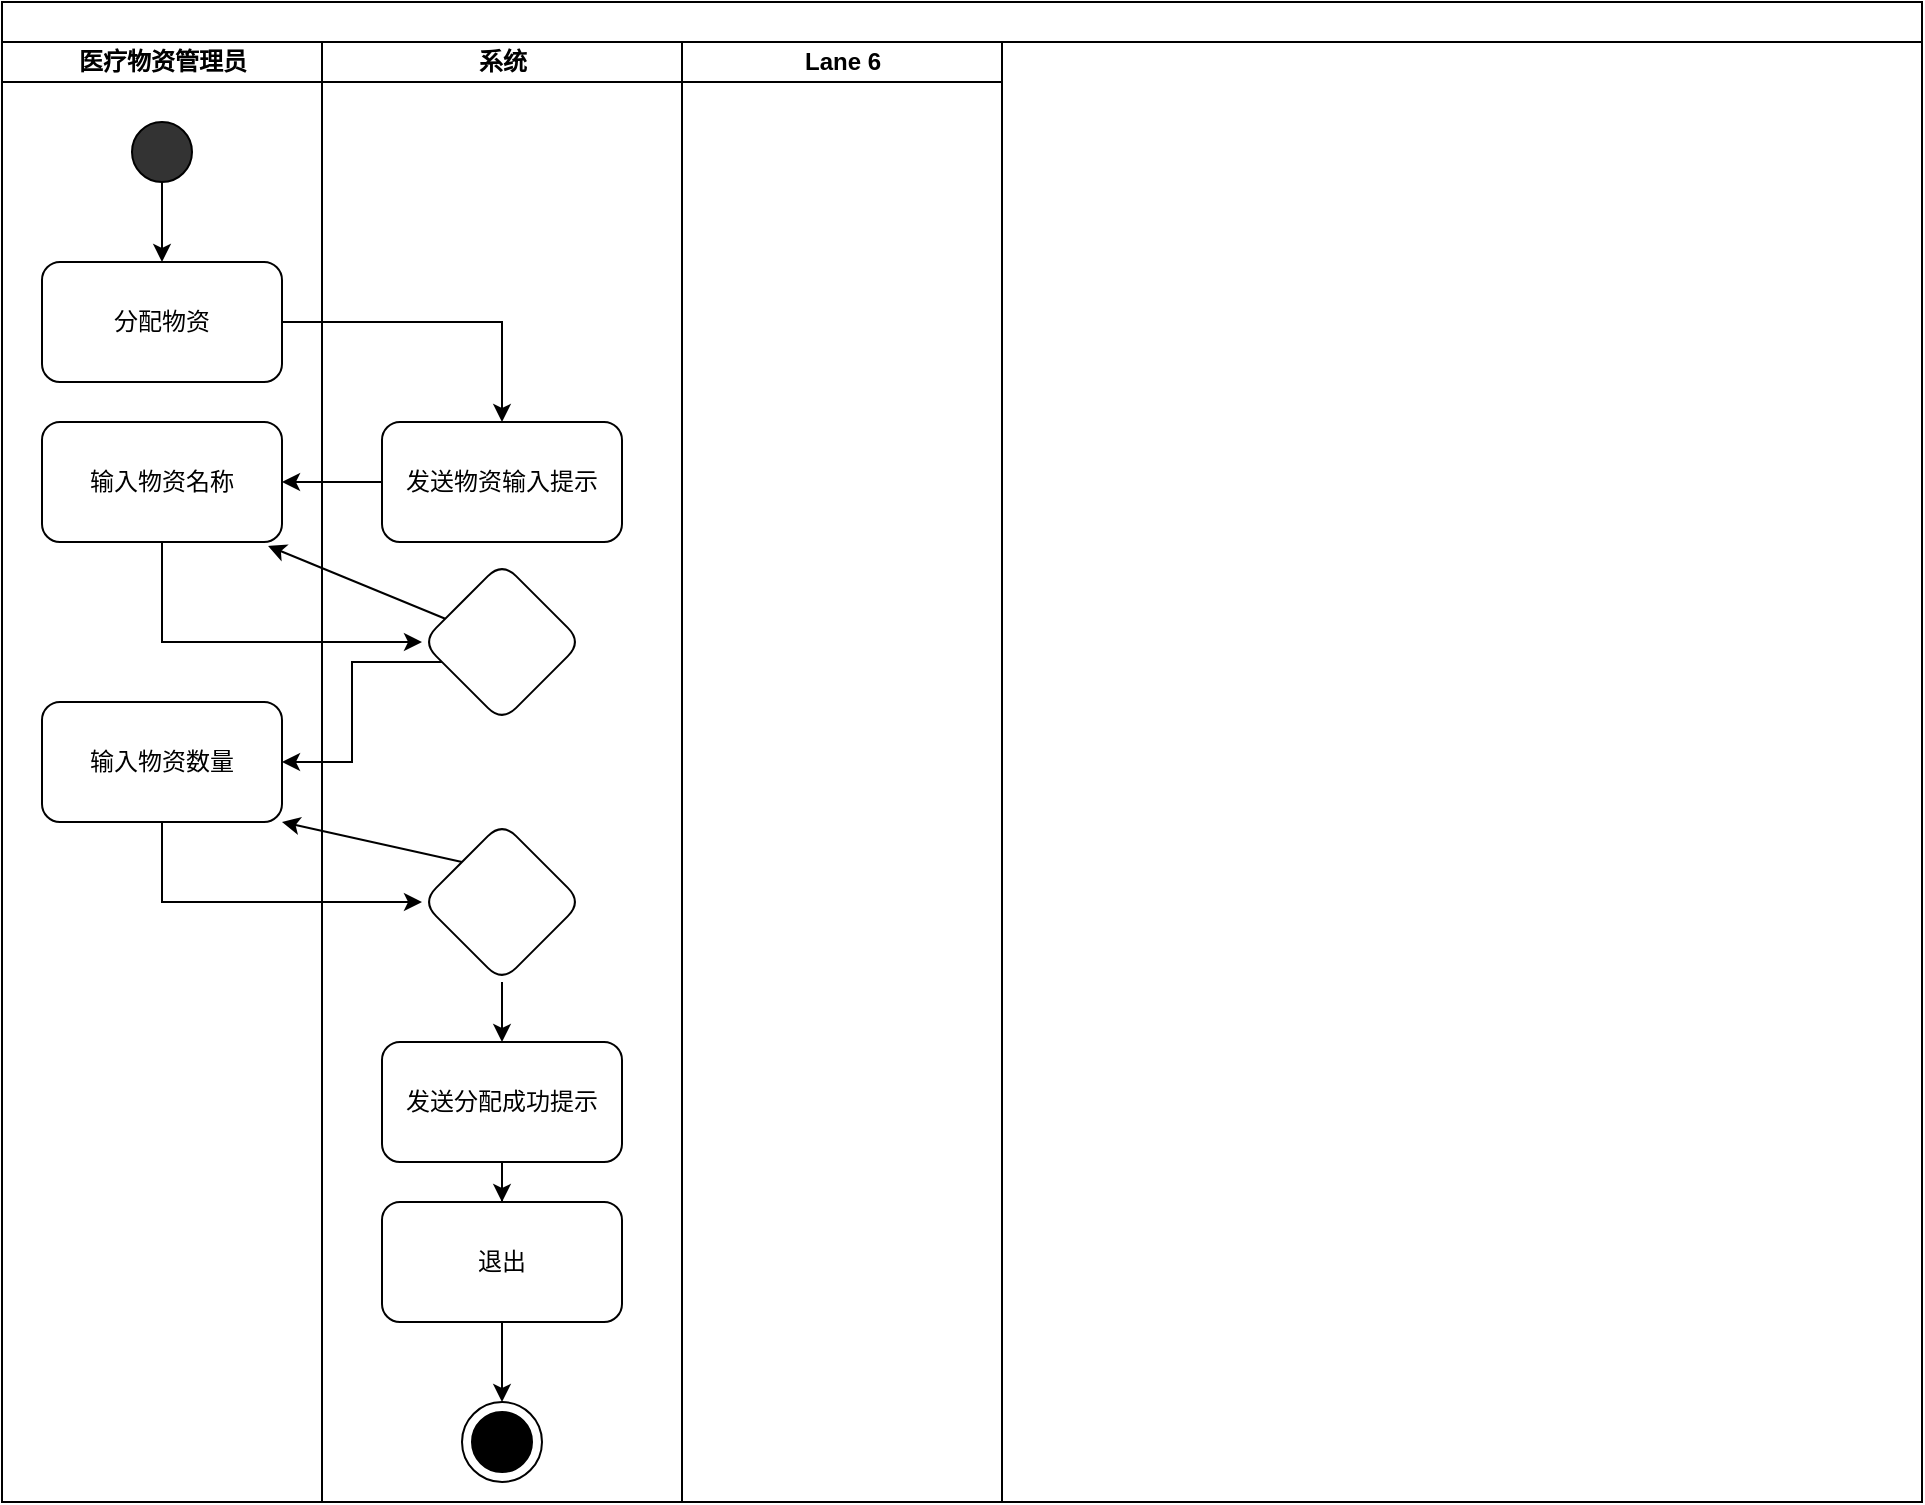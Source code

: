 <mxfile version="13.8.0" type="github">
  <diagram name="Page-1" id="74e2e168-ea6b-b213-b513-2b3c1d86103e">
    <mxGraphModel dx="1426" dy="832" grid="1" gridSize="10" guides="1" tooltips="1" connect="1" arrows="1" fold="1" page="1" pageScale="1" pageWidth="1100" pageHeight="850" background="#ffffff" math="0" shadow="0">
      <root>
        <mxCell id="0" />
        <mxCell id="1" parent="0" />
        <mxCell id="77e6c97f196da883-1" value="" style="swimlane;html=1;childLayout=stackLayout;startSize=20;rounded=0;shadow=0;labelBackgroundColor=none;strokeWidth=1;fontFamily=Verdana;fontSize=8;align=center;" parent="1" vertex="1">
          <mxGeometry x="70" y="50" width="960" height="750" as="geometry" />
        </mxCell>
        <mxCell id="107ba76e4e335f99-1" style="edgeStyle=orthogonalEdgeStyle;rounded=1;html=1;labelBackgroundColor=none;startArrow=none;startFill=0;startSize=5;endArrow=classicThin;endFill=1;endSize=5;jettySize=auto;orthogonalLoop=1;strokeWidth=1;fontFamily=Verdana;fontSize=8" parent="77e6c97f196da883-1" source="77e6c97f196da883-17" edge="1">
          <mxGeometry relative="1" as="geometry">
            <mxPoint x="510" y="450" as="targetPoint" />
          </mxGeometry>
        </mxCell>
        <mxCell id="107ba76e4e335f99-3" style="edgeStyle=orthogonalEdgeStyle;rounded=1;html=1;labelBackgroundColor=none;startArrow=none;startFill=0;startSize=5;endArrow=classicThin;endFill=1;endSize=5;jettySize=auto;orthogonalLoop=1;strokeColor=#000000;strokeWidth=1;fontFamily=Verdana;fontSize=8;fontColor=#000000;" parent="77e6c97f196da883-1" target="77e6c97f196da883-19" edge="1">
          <mxGeometry relative="1" as="geometry">
            <mxPoint x="510" y="610" as="sourcePoint" />
          </mxGeometry>
        </mxCell>
        <mxCell id="77e6c97f196da883-3" value="医疗物资管理员" style="swimlane;html=1;startSize=20;" parent="77e6c97f196da883-1" vertex="1">
          <mxGeometry y="20" width="160" height="730" as="geometry" />
        </mxCell>
        <mxCell id="43SZNCcPnYKjRnb0g4TB-17" value="输入物资数量" style="whiteSpace=wrap;html=1;rounded=1;" vertex="1" parent="77e6c97f196da883-3">
          <mxGeometry x="20" y="330" width="120" height="60" as="geometry" />
        </mxCell>
        <mxCell id="43SZNCcPnYKjRnb0g4TB-11" value="输入物资名称" style="whiteSpace=wrap;html=1;rounded=1;" vertex="1" parent="77e6c97f196da883-3">
          <mxGeometry x="20" y="190" width="120" height="60" as="geometry" />
        </mxCell>
        <mxCell id="43SZNCcPnYKjRnb0g4TB-4" value="" style="verticalLabelPosition=bottom;verticalAlign=top;html=1;shape=mxgraph.flowchart.on-page_reference;fillColor=#333333;" vertex="1" parent="77e6c97f196da883-3">
          <mxGeometry x="65" y="40" width="30" height="30" as="geometry" />
        </mxCell>
        <mxCell id="43SZNCcPnYKjRnb0g4TB-6" value="" style="edgeStyle=orthogonalEdgeStyle;rounded=0;orthogonalLoop=1;jettySize=auto;html=1;" edge="1" parent="77e6c97f196da883-3" source="43SZNCcPnYKjRnb0g4TB-4" target="43SZNCcPnYKjRnb0g4TB-8">
          <mxGeometry relative="1" as="geometry">
            <mxPoint x="80" y="110" as="targetPoint" />
          </mxGeometry>
        </mxCell>
        <mxCell id="43SZNCcPnYKjRnb0g4TB-8" value="分配物资" style="rounded=1;whiteSpace=wrap;html=1;" vertex="1" parent="77e6c97f196da883-3">
          <mxGeometry x="20" y="110" width="120" height="60" as="geometry" />
        </mxCell>
        <mxCell id="77e6c97f196da883-6" value="系统" style="swimlane;html=1;startSize=20;" parent="77e6c97f196da883-1" vertex="1">
          <mxGeometry x="160" y="20" width="180" height="730" as="geometry" />
        </mxCell>
        <mxCell id="77e6c97f196da883-37" style="edgeStyle=orthogonalEdgeStyle;rounded=1;html=1;labelBackgroundColor=none;startArrow=none;startFill=0;startSize=5;endArrow=classicThin;endFill=1;endSize=5;jettySize=auto;orthogonalLoop=1;strokeWidth=1;fontFamily=Verdana;fontSize=8" parent="77e6c97f196da883-6" source="77e6c97f196da883-18" edge="1">
          <mxGeometry relative="1" as="geometry">
            <mxPoint x="80" y="480" as="targetPoint" />
          </mxGeometry>
        </mxCell>
        <mxCell id="77e6c97f196da883-38" style="edgeStyle=orthogonalEdgeStyle;rounded=1;html=1;labelBackgroundColor=none;startArrow=none;startFill=0;startSize=5;endArrow=classicThin;endFill=1;endSize=5;jettySize=auto;orthogonalLoop=1;strokeWidth=1;fontFamily=Verdana;fontSize=8" parent="77e6c97f196da883-6" source="77e6c97f196da883-21" edge="1">
          <mxGeometry relative="1" as="geometry">
            <mxPoint x="80" y="560" as="targetPoint" />
          </mxGeometry>
        </mxCell>
        <mxCell id="43SZNCcPnYKjRnb0g4TB-26" value="" style="ellipse;whiteSpace=wrap;html=1;aspect=fixed;fillColor=#FFFFFF;" vertex="1" parent="77e6c97f196da883-6">
          <mxGeometry x="70" y="680" width="40" height="40" as="geometry" />
        </mxCell>
        <mxCell id="43SZNCcPnYKjRnb0g4TB-23" value="发送分配成功提示" style="whiteSpace=wrap;html=1;rounded=1;" vertex="1" parent="77e6c97f196da883-6">
          <mxGeometry x="30" y="500" width="120" height="60" as="geometry" />
        </mxCell>
        <mxCell id="43SZNCcPnYKjRnb0g4TB-20" value="" style="rhombus;whiteSpace=wrap;html=1;rounded=1;" vertex="1" parent="77e6c97f196da883-6">
          <mxGeometry x="50" y="390" width="80" height="80" as="geometry" />
        </mxCell>
        <mxCell id="43SZNCcPnYKjRnb0g4TB-9" value="发送物资输入提示" style="whiteSpace=wrap;html=1;rounded=1;" vertex="1" parent="77e6c97f196da883-6">
          <mxGeometry x="30" y="190" width="120" height="60" as="geometry" />
        </mxCell>
        <mxCell id="43SZNCcPnYKjRnb0g4TB-13" value="" style="rhombus;whiteSpace=wrap;html=1;rounded=1;" vertex="1" parent="77e6c97f196da883-6">
          <mxGeometry x="50" y="260" width="80" height="80" as="geometry" />
        </mxCell>
        <mxCell id="43SZNCcPnYKjRnb0g4TB-24" value="" style="edgeStyle=orthogonalEdgeStyle;rounded=0;orthogonalLoop=1;jettySize=auto;html=1;" edge="1" parent="77e6c97f196da883-6" source="43SZNCcPnYKjRnb0g4TB-20" target="43SZNCcPnYKjRnb0g4TB-23">
          <mxGeometry relative="1" as="geometry" />
        </mxCell>
        <mxCell id="43SZNCcPnYKjRnb0g4TB-30" value="" style="edgeStyle=orthogonalEdgeStyle;rounded=0;orthogonalLoop=1;jettySize=auto;html=1;" edge="1" parent="77e6c97f196da883-6" source="43SZNCcPnYKjRnb0g4TB-23" target="43SZNCcPnYKjRnb0g4TB-29">
          <mxGeometry relative="1" as="geometry" />
        </mxCell>
        <mxCell id="43SZNCcPnYKjRnb0g4TB-29" value="退出" style="whiteSpace=wrap;html=1;rounded=1;" vertex="1" parent="77e6c97f196da883-6">
          <mxGeometry x="30" y="580" width="120" height="60" as="geometry" />
        </mxCell>
        <mxCell id="43SZNCcPnYKjRnb0g4TB-27" value="" style="ellipse;whiteSpace=wrap;html=1;aspect=fixed;fillColor=#000000;" vertex="1" parent="77e6c97f196da883-6">
          <mxGeometry x="75" y="685" width="30" height="30" as="geometry" />
        </mxCell>
        <mxCell id="43SZNCcPnYKjRnb0g4TB-33" value="" style="endArrow=classic;html=1;entryX=0.5;entryY=0;entryDx=0;entryDy=0;exitX=0.5;exitY=1;exitDx=0;exitDy=0;" edge="1" parent="77e6c97f196da883-6" source="43SZNCcPnYKjRnb0g4TB-29" target="43SZNCcPnYKjRnb0g4TB-26">
          <mxGeometry width="50" height="50" relative="1" as="geometry">
            <mxPoint x="470" y="380" as="sourcePoint" />
            <mxPoint x="520" y="330" as="targetPoint" />
          </mxGeometry>
        </mxCell>
        <mxCell id="77e6c97f196da883-7" value="Lane 6" style="swimlane;html=1;startSize=20;" parent="77e6c97f196da883-1" vertex="1">
          <mxGeometry x="340" y="20" width="160" height="730" as="geometry" />
        </mxCell>
        <mxCell id="43SZNCcPnYKjRnb0g4TB-10" value="" style="edgeStyle=orthogonalEdgeStyle;rounded=0;orthogonalLoop=1;jettySize=auto;html=1;" edge="1" parent="77e6c97f196da883-1" source="43SZNCcPnYKjRnb0g4TB-8" target="43SZNCcPnYKjRnb0g4TB-9">
          <mxGeometry relative="1" as="geometry" />
        </mxCell>
        <mxCell id="43SZNCcPnYKjRnb0g4TB-12" value="" style="edgeStyle=orthogonalEdgeStyle;rounded=0;orthogonalLoop=1;jettySize=auto;html=1;" edge="1" parent="77e6c97f196da883-1" source="43SZNCcPnYKjRnb0g4TB-9" target="43SZNCcPnYKjRnb0g4TB-11">
          <mxGeometry relative="1" as="geometry" />
        </mxCell>
        <mxCell id="43SZNCcPnYKjRnb0g4TB-14" value="" style="edgeStyle=orthogonalEdgeStyle;rounded=0;orthogonalLoop=1;jettySize=auto;html=1;" edge="1" parent="77e6c97f196da883-1" source="43SZNCcPnYKjRnb0g4TB-11" target="43SZNCcPnYKjRnb0g4TB-13">
          <mxGeometry relative="1" as="geometry">
            <Array as="points">
              <mxPoint x="80" y="320" />
            </Array>
          </mxGeometry>
        </mxCell>
        <mxCell id="43SZNCcPnYKjRnb0g4TB-18" value="" style="edgeStyle=orthogonalEdgeStyle;rounded=0;orthogonalLoop=1;jettySize=auto;html=1;" edge="1" parent="77e6c97f196da883-1" source="43SZNCcPnYKjRnb0g4TB-13" target="43SZNCcPnYKjRnb0g4TB-17">
          <mxGeometry relative="1" as="geometry">
            <Array as="points">
              <mxPoint x="175" y="330" />
              <mxPoint x="175" y="380" />
            </Array>
          </mxGeometry>
        </mxCell>
        <mxCell id="43SZNCcPnYKjRnb0g4TB-19" value="" style="endArrow=classic;html=1;entryX=0.942;entryY=1.033;entryDx=0;entryDy=0;entryPerimeter=0;" edge="1" parent="77e6c97f196da883-1" source="43SZNCcPnYKjRnb0g4TB-13" target="43SZNCcPnYKjRnb0g4TB-11">
          <mxGeometry width="50" height="50" relative="1" as="geometry">
            <mxPoint x="630" y="410" as="sourcePoint" />
            <mxPoint x="680" y="360" as="targetPoint" />
          </mxGeometry>
        </mxCell>
        <mxCell id="43SZNCcPnYKjRnb0g4TB-21" value="" style="edgeStyle=orthogonalEdgeStyle;rounded=0;orthogonalLoop=1;jettySize=auto;html=1;" edge="1" parent="77e6c97f196da883-1" source="43SZNCcPnYKjRnb0g4TB-17" target="43SZNCcPnYKjRnb0g4TB-20">
          <mxGeometry relative="1" as="geometry">
            <Array as="points">
              <mxPoint x="80" y="450" />
            </Array>
          </mxGeometry>
        </mxCell>
        <mxCell id="43SZNCcPnYKjRnb0g4TB-22" value="" style="endArrow=classic;html=1;entryX=1;entryY=1;entryDx=0;entryDy=0;exitX=0;exitY=0;exitDx=0;exitDy=0;" edge="1" parent="77e6c97f196da883-1" source="43SZNCcPnYKjRnb0g4TB-20" target="43SZNCcPnYKjRnb0g4TB-17">
          <mxGeometry width="50" height="50" relative="1" as="geometry">
            <mxPoint x="630" y="410" as="sourcePoint" />
            <mxPoint x="680" y="360" as="targetPoint" />
          </mxGeometry>
        </mxCell>
      </root>
    </mxGraphModel>
  </diagram>
</mxfile>
